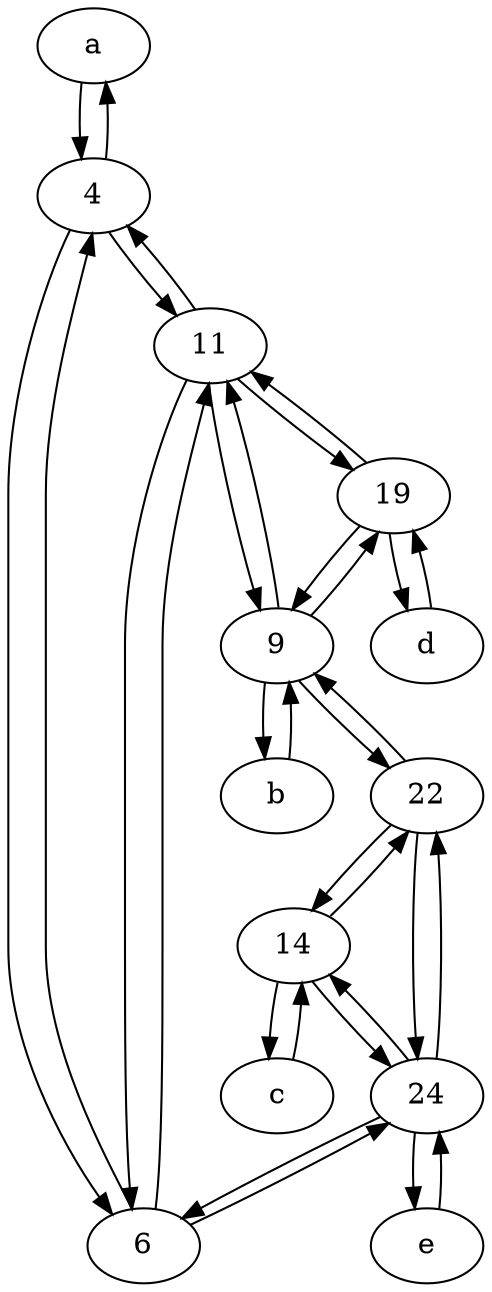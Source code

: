 digraph  {
	a [pos="40,10!"];
	d [pos="20,30!"];
	14;
	b [pos="50,20!"];
	c [pos="20,10!"];
	19;
	4;
	22;
	e [pos="30,50!"];
	9;
	24;
	6;
	11;
	9 -> b;
	14 -> 22;
	d -> 19;
	22 -> 14;
	24 -> 14;
	c -> 14;
	9 -> 19;
	6 -> 4;
	9 -> 11;
	22 -> 9;
	24 -> 6;
	6 -> 11;
	19 -> 11;
	6 -> 24;
	4 -> 11;
	19 -> d;
	b -> 9;
	4 -> a;
	4 -> 6;
	9 -> 22;
	14 -> 24;
	22 -> 24;
	14 -> c;
	a -> 4;
	24 -> e;
	e -> 24;
	11 -> 9;
	11 -> 6;
	19 -> 9;
	11 -> 4;
	11 -> 19;
	24 -> 22;

	}
